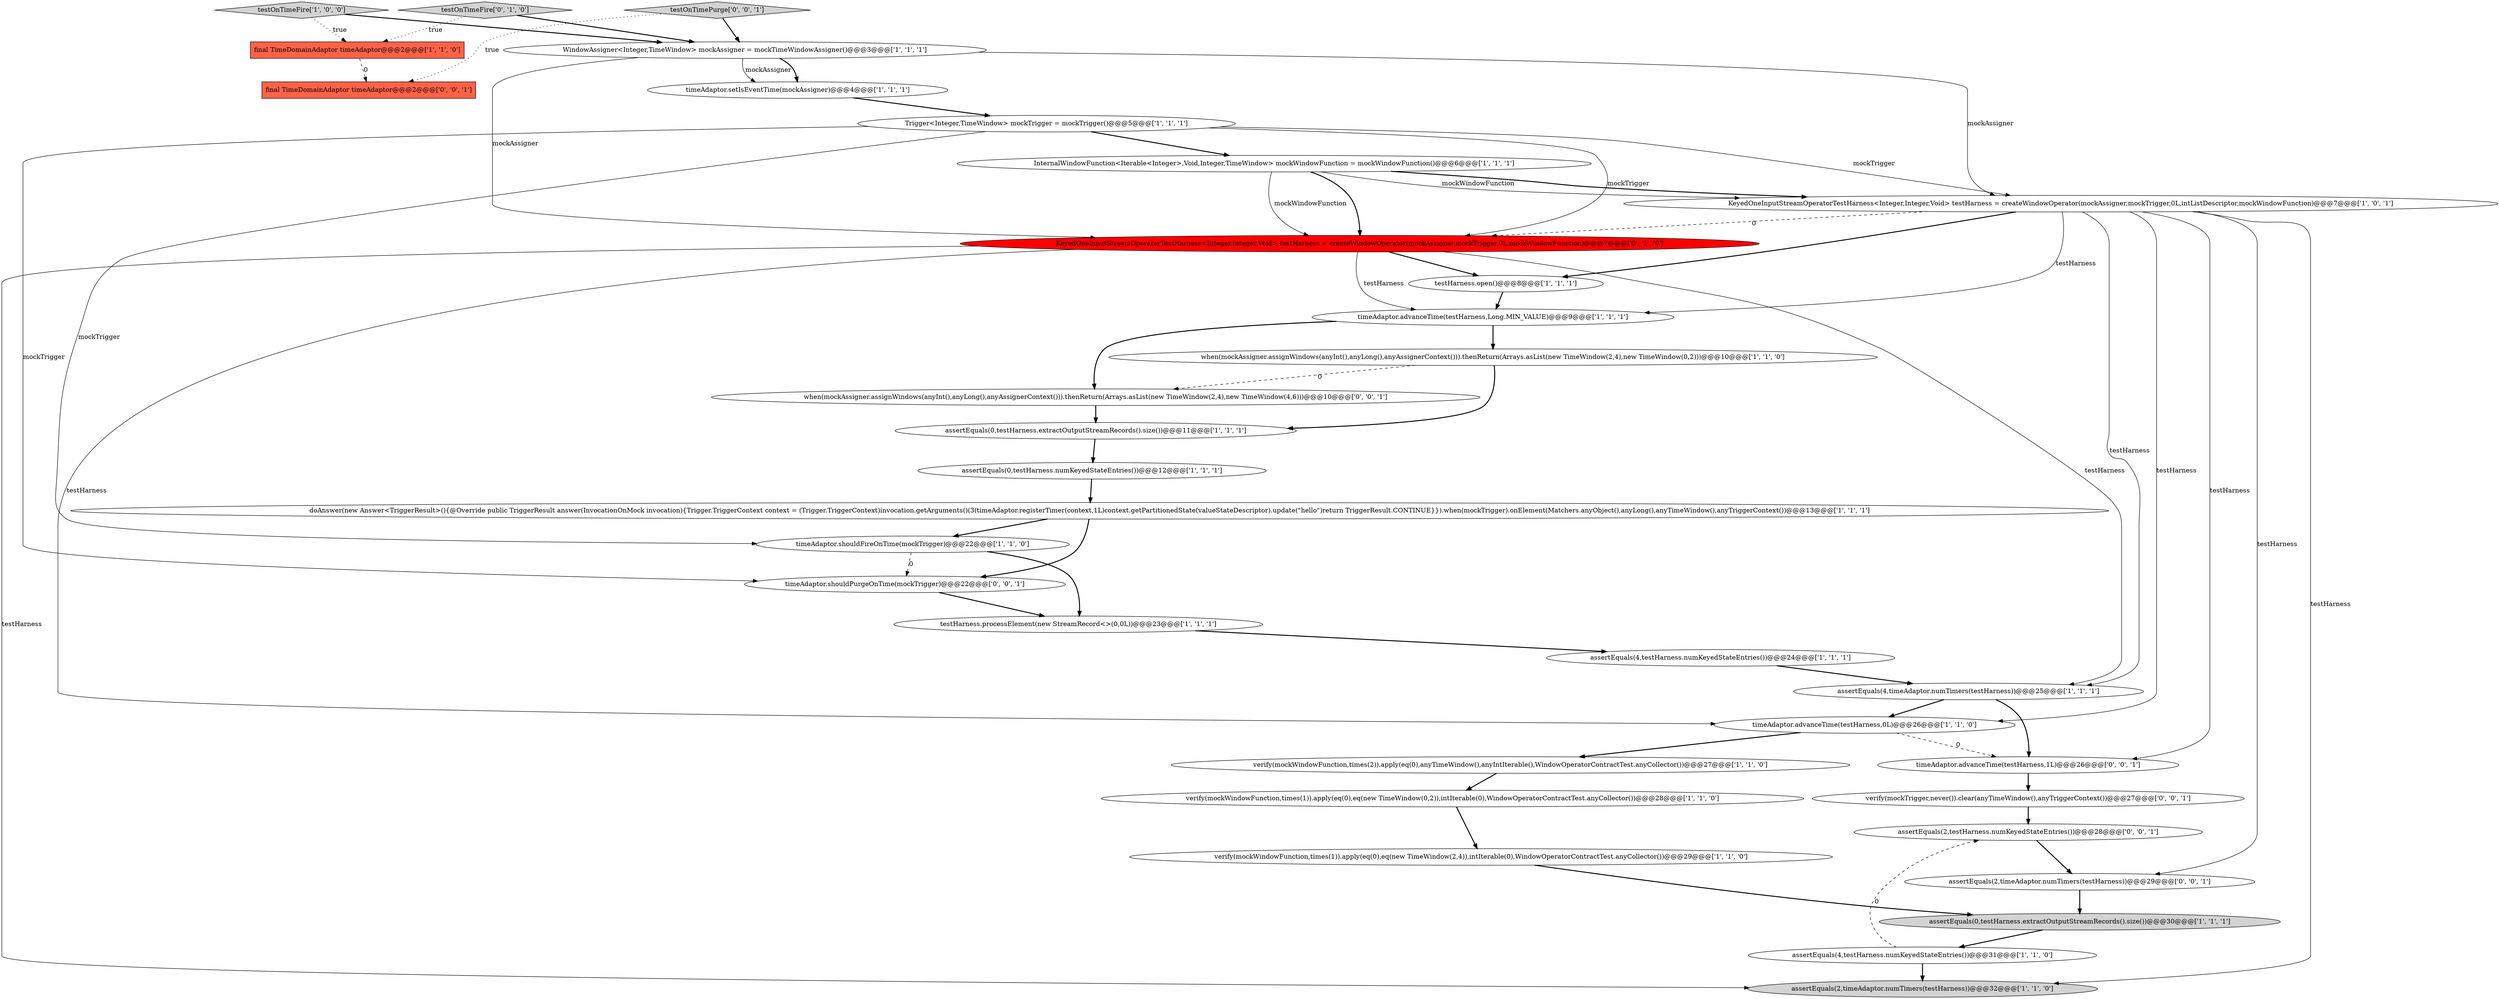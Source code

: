 digraph {
30 [style = filled, label = "testOnTimePurge['0', '0', '1']", fillcolor = lightgray, shape = diamond image = "AAA0AAABBB3BBB"];
29 [style = filled, label = "verify(mockTrigger,never()).clear(anyTimeWindow(),anyTriggerContext())@@@27@@@['0', '0', '1']", fillcolor = white, shape = ellipse image = "AAA0AAABBB3BBB"];
28 [style = filled, label = "timeAdaptor.advanceTime(testHarness,1L)@@@26@@@['0', '0', '1']", fillcolor = white, shape = ellipse image = "AAA0AAABBB3BBB"];
32 [style = filled, label = "when(mockAssigner.assignWindows(anyInt(),anyLong(),anyAssignerContext())).thenReturn(Arrays.asList(new TimeWindow(2,4),new TimeWindow(4,6)))@@@10@@@['0', '0', '1']", fillcolor = white, shape = ellipse image = "AAA0AAABBB3BBB"];
10 [style = filled, label = "assertEquals(0,testHarness.extractOutputStreamRecords().size())@@@11@@@['1', '1', '1']", fillcolor = white, shape = ellipse image = "AAA0AAABBB1BBB"];
9 [style = filled, label = "verify(mockWindowFunction,times(1)).apply(eq(0),eq(new TimeWindow(0,2)),intIterable(0),WindowOperatorContractTest.anyCollector())@@@28@@@['1', '1', '0']", fillcolor = white, shape = ellipse image = "AAA0AAABBB1BBB"];
17 [style = filled, label = "verify(mockWindowFunction,times(1)).apply(eq(0),eq(new TimeWindow(2,4)),intIterable(0),WindowOperatorContractTest.anyCollector())@@@29@@@['1', '1', '0']", fillcolor = white, shape = ellipse image = "AAA0AAABBB1BBB"];
23 [style = filled, label = "assertEquals(0,testHarness.extractOutputStreamRecords().size())@@@30@@@['1', '1', '1']", fillcolor = lightgray, shape = ellipse image = "AAA0AAABBB1BBB"];
14 [style = filled, label = "timeAdaptor.setIsEventTime(mockAssigner)@@@4@@@['1', '1', '1']", fillcolor = white, shape = ellipse image = "AAA0AAABBB1BBB"];
31 [style = filled, label = "assertEquals(2,timeAdaptor.numTimers(testHarness))@@@29@@@['0', '0', '1']", fillcolor = white, shape = ellipse image = "AAA0AAABBB3BBB"];
26 [style = filled, label = "final TimeDomainAdaptor timeAdaptor@@@2@@@['0', '0', '1']", fillcolor = tomato, shape = box image = "AAA0AAABBB3BBB"];
13 [style = filled, label = "testOnTimeFire['1', '0', '0']", fillcolor = lightgray, shape = diamond image = "AAA0AAABBB1BBB"];
8 [style = filled, label = "assertEquals(4,testHarness.numKeyedStateEntries())@@@24@@@['1', '1', '1']", fillcolor = white, shape = ellipse image = "AAA0AAABBB1BBB"];
24 [style = filled, label = "KeyedOneInputStreamOperatorTestHarness<Integer,Integer,Void> testHarness = createWindowOperator(mockAssigner,mockTrigger,0L,mockWindowFunction)@@@7@@@['0', '1', '0']", fillcolor = red, shape = ellipse image = "AAA1AAABBB2BBB"];
1 [style = filled, label = "doAnswer(new Answer<TriggerResult>(){@Override public TriggerResult answer(InvocationOnMock invocation){Trigger.TriggerContext context = (Trigger.TriggerContext)invocation.getArguments()(3(timeAdaptor.registerTimer(context,1L)context.getPartitionedState(valueStateDescriptor).update(\"hello\")return TriggerResult.CONTINUE}}).when(mockTrigger).onElement(Matchers.anyObject(),anyLong(),anyTimeWindow(),anyTriggerContext())@@@13@@@['1', '1', '1']", fillcolor = white, shape = ellipse image = "AAA0AAABBB1BBB"];
2 [style = filled, label = "Trigger<Integer,TimeWindow> mockTrigger = mockTrigger()@@@5@@@['1', '1', '1']", fillcolor = white, shape = ellipse image = "AAA0AAABBB1BBB"];
25 [style = filled, label = "testOnTimeFire['0', '1', '0']", fillcolor = lightgray, shape = diamond image = "AAA0AAABBB2BBB"];
20 [style = filled, label = "final TimeDomainAdaptor timeAdaptor@@@2@@@['1', '1', '0']", fillcolor = tomato, shape = box image = "AAA0AAABBB1BBB"];
4 [style = filled, label = "verify(mockWindowFunction,times(2)).apply(eq(0),anyTimeWindow(),anyIntIterable(),WindowOperatorContractTest.anyCollector())@@@27@@@['1', '1', '0']", fillcolor = white, shape = ellipse image = "AAA0AAABBB1BBB"];
19 [style = filled, label = "when(mockAssigner.assignWindows(anyInt(),anyLong(),anyAssignerContext())).thenReturn(Arrays.asList(new TimeWindow(2,4),new TimeWindow(0,2)))@@@10@@@['1', '1', '0']", fillcolor = white, shape = ellipse image = "AAA0AAABBB1BBB"];
16 [style = filled, label = "KeyedOneInputStreamOperatorTestHarness<Integer,Integer,Void> testHarness = createWindowOperator(mockAssigner,mockTrigger,0L,intListDescriptor,mockWindowFunction)@@@7@@@['1', '0', '1']", fillcolor = white, shape = ellipse image = "AAA0AAABBB1BBB"];
21 [style = filled, label = "testHarness.open()@@@8@@@['1', '1', '1']", fillcolor = white, shape = ellipse image = "AAA0AAABBB1BBB"];
0 [style = filled, label = "assertEquals(4,timeAdaptor.numTimers(testHarness))@@@25@@@['1', '1', '1']", fillcolor = white, shape = ellipse image = "AAA0AAABBB1BBB"];
18 [style = filled, label = "assertEquals(4,testHarness.numKeyedStateEntries())@@@31@@@['1', '1', '0']", fillcolor = white, shape = ellipse image = "AAA0AAABBB1BBB"];
33 [style = filled, label = "assertEquals(2,testHarness.numKeyedStateEntries())@@@28@@@['0', '0', '1']", fillcolor = white, shape = ellipse image = "AAA0AAABBB3BBB"];
15 [style = filled, label = "timeAdaptor.advanceTime(testHarness,0L)@@@26@@@['1', '1', '0']", fillcolor = white, shape = ellipse image = "AAA0AAABBB1BBB"];
27 [style = filled, label = "timeAdaptor.shouldPurgeOnTime(mockTrigger)@@@22@@@['0', '0', '1']", fillcolor = white, shape = ellipse image = "AAA0AAABBB3BBB"];
5 [style = filled, label = "InternalWindowFunction<Iterable<Integer>,Void,Integer,TimeWindow> mockWindowFunction = mockWindowFunction()@@@6@@@['1', '1', '1']", fillcolor = white, shape = ellipse image = "AAA0AAABBB1BBB"];
22 [style = filled, label = "assertEquals(0,testHarness.numKeyedStateEntries())@@@12@@@['1', '1', '1']", fillcolor = white, shape = ellipse image = "AAA0AAABBB1BBB"];
6 [style = filled, label = "timeAdaptor.shouldFireOnTime(mockTrigger)@@@22@@@['1', '1', '0']", fillcolor = white, shape = ellipse image = "AAA0AAABBB1BBB"];
11 [style = filled, label = "assertEquals(2,timeAdaptor.numTimers(testHarness))@@@32@@@['1', '1', '0']", fillcolor = lightgray, shape = ellipse image = "AAA0AAABBB1BBB"];
7 [style = filled, label = "testHarness.processElement(new StreamRecord<>(0,0L))@@@23@@@['1', '1', '1']", fillcolor = white, shape = ellipse image = "AAA0AAABBB1BBB"];
12 [style = filled, label = "WindowAssigner<Integer,TimeWindow> mockAssigner = mockTimeWindowAssigner()@@@3@@@['1', '1', '1']", fillcolor = white, shape = ellipse image = "AAA0AAABBB1BBB"];
3 [style = filled, label = "timeAdaptor.advanceTime(testHarness,Long.MIN_VALUE)@@@9@@@['1', '1', '1']", fillcolor = white, shape = ellipse image = "AAA0AAABBB1BBB"];
10->22 [style = bold, label=""];
4->9 [style = bold, label=""];
28->29 [style = bold, label=""];
24->11 [style = solid, label="testHarness"];
31->23 [style = bold, label=""];
15->28 [style = dashed, label="0"];
2->24 [style = solid, label="mockTrigger"];
24->3 [style = solid, label="testHarness"];
16->24 [style = dashed, label="0"];
13->20 [style = dotted, label="true"];
18->11 [style = bold, label=""];
1->27 [style = bold, label=""];
19->10 [style = bold, label=""];
9->17 [style = bold, label=""];
12->24 [style = solid, label="mockAssigner"];
30->26 [style = dotted, label="true"];
16->15 [style = solid, label="testHarness"];
21->3 [style = bold, label=""];
7->8 [style = bold, label=""];
16->28 [style = solid, label="testHarness"];
2->16 [style = solid, label="mockTrigger"];
16->0 [style = solid, label="testHarness"];
0->15 [style = bold, label=""];
2->6 [style = solid, label="mockTrigger"];
17->23 [style = bold, label=""];
32->10 [style = bold, label=""];
5->16 [style = bold, label=""];
8->0 [style = bold, label=""];
2->27 [style = solid, label="mockTrigger"];
24->0 [style = solid, label="testHarness"];
29->33 [style = bold, label=""];
1->6 [style = bold, label=""];
13->12 [style = bold, label=""];
16->3 [style = solid, label="testHarness"];
30->12 [style = bold, label=""];
3->19 [style = bold, label=""];
24->21 [style = bold, label=""];
16->11 [style = solid, label="testHarness"];
25->12 [style = bold, label=""];
6->27 [style = dashed, label="0"];
18->33 [style = dashed, label="0"];
12->14 [style = solid, label="mockAssigner"];
16->21 [style = bold, label=""];
5->24 [style = bold, label=""];
27->7 [style = bold, label=""];
25->20 [style = dotted, label="true"];
12->14 [style = bold, label=""];
24->15 [style = solid, label="testHarness"];
12->16 [style = solid, label="mockAssigner"];
15->4 [style = bold, label=""];
5->16 [style = solid, label="mockWindowFunction"];
33->31 [style = bold, label=""];
14->2 [style = bold, label=""];
22->1 [style = bold, label=""];
19->32 [style = dashed, label="0"];
6->7 [style = bold, label=""];
16->31 [style = solid, label="testHarness"];
3->32 [style = bold, label=""];
23->18 [style = bold, label=""];
5->24 [style = solid, label="mockWindowFunction"];
0->28 [style = bold, label=""];
2->5 [style = bold, label=""];
20->26 [style = dashed, label="0"];
}
